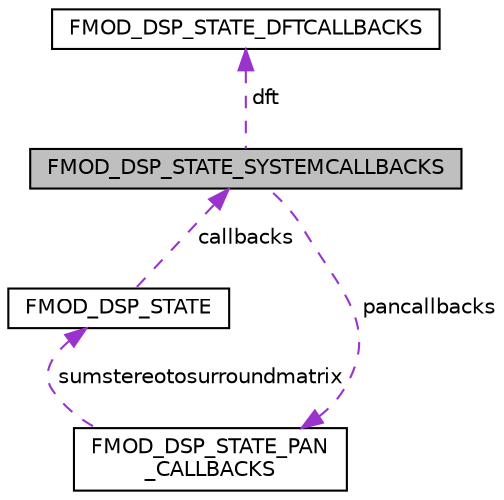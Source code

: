 digraph "FMOD_DSP_STATE_SYSTEMCALLBACKS"
{
  edge [fontname="Helvetica",fontsize="10",labelfontname="Helvetica",labelfontsize="10"];
  node [fontname="Helvetica",fontsize="10",shape=record];
  Node1 [label="FMOD_DSP_STATE_SYSTEMCALLBACKS",height=0.2,width=0.4,color="black", fillcolor="grey75", style="filled", fontcolor="black"];
  Node2 -> Node1 [dir="back",color="darkorchid3",fontsize="10",style="dashed",label=" dft" ,fontname="Helvetica"];
  Node2 [label="FMOD_DSP_STATE_DFTCALLBACKS",height=0.2,width=0.4,color="black", fillcolor="white", style="filled",URL="$struct_f_m_o_d___d_s_p___s_t_a_t_e___d_f_t_c_a_l_l_b_a_c_k_s.html"];
  Node3 -> Node1 [dir="back",color="darkorchid3",fontsize="10",style="dashed",label=" pancallbacks" ,fontname="Helvetica"];
  Node3 [label="FMOD_DSP_STATE_PAN\l_CALLBACKS",height=0.2,width=0.4,color="black", fillcolor="white", style="filled",URL="$struct_f_m_o_d___d_s_p___s_t_a_t_e___p_a_n___c_a_l_l_b_a_c_k_s.html"];
  Node4 -> Node3 [dir="back",color="darkorchid3",fontsize="10",style="dashed",label=" sumstereotosurroundmatrix" ,fontname="Helvetica"];
  Node4 [label="FMOD_DSP_STATE",height=0.2,width=0.4,color="black", fillcolor="white", style="filled",URL="$struct_f_m_o_d___d_s_p___s_t_a_t_e.html"];
  Node1 -> Node4 [dir="back",color="darkorchid3",fontsize="10",style="dashed",label=" callbacks" ,fontname="Helvetica"];
}

